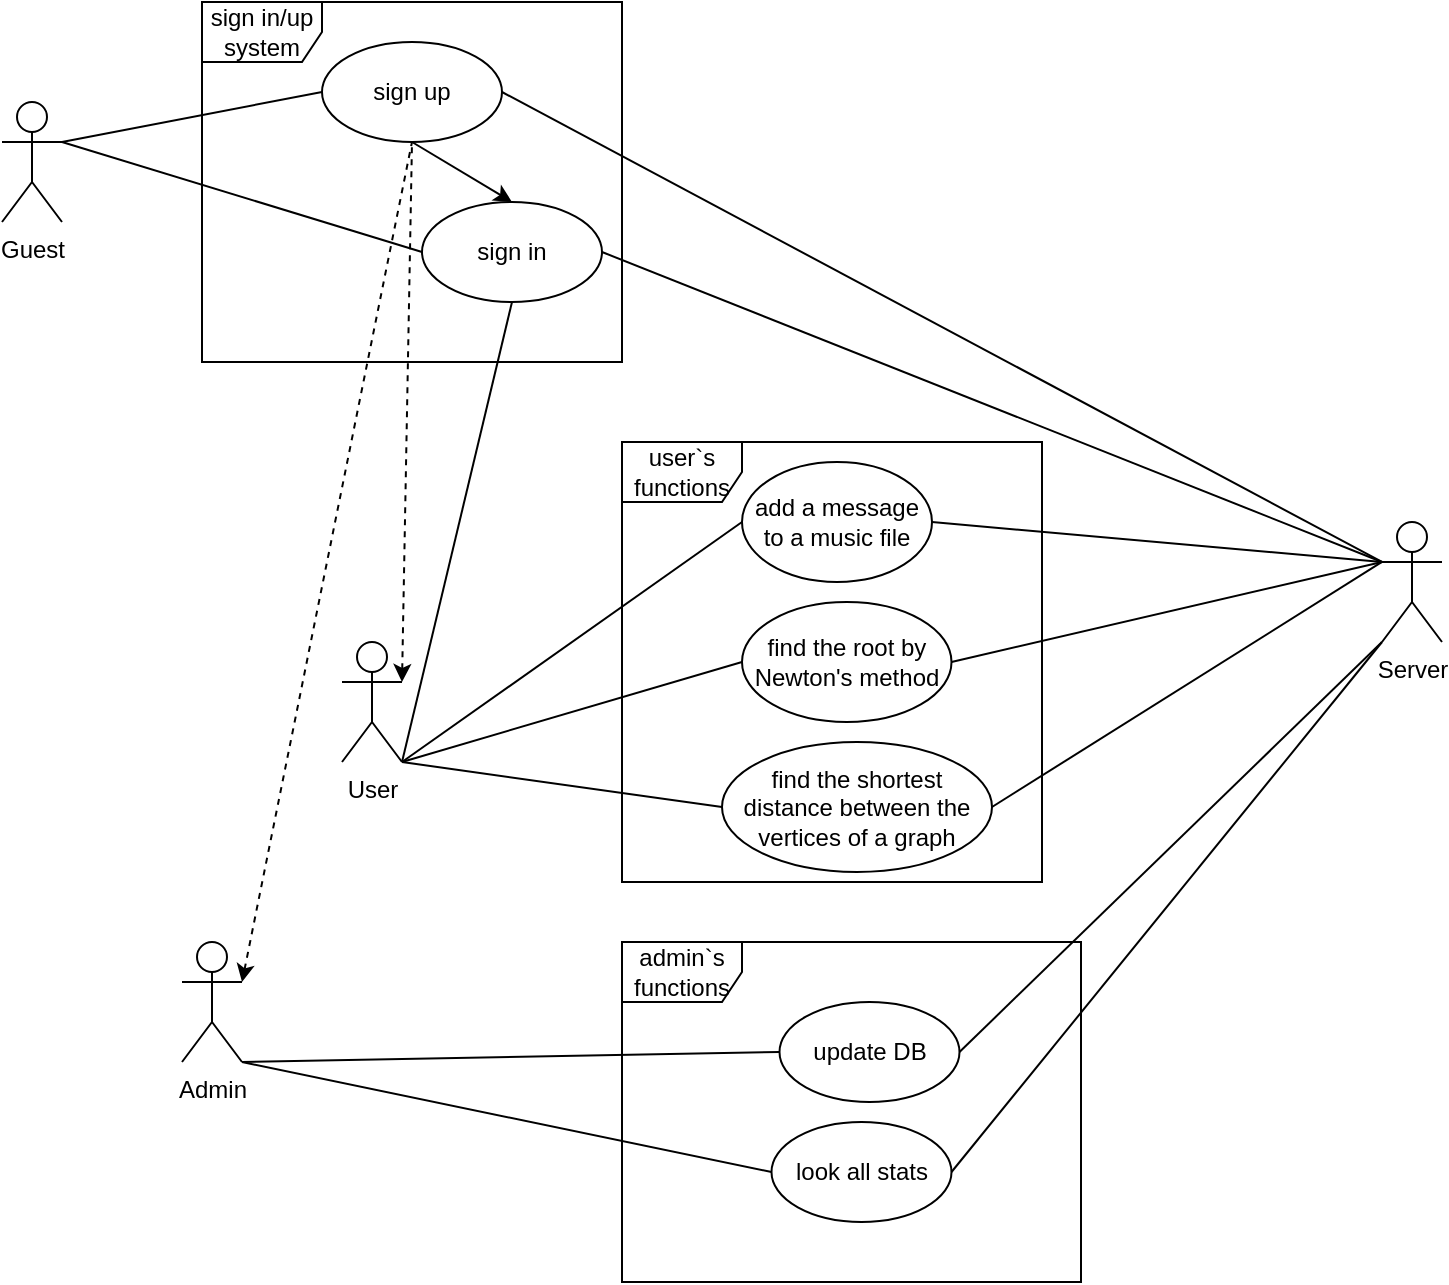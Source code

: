<mxfile version="23.1.7" type="github">
  <diagram name="Страница — 1" id="Y_MSueDvMAxtepzq8LtV">
    <mxGraphModel dx="1113" dy="639" grid="1" gridSize="10" guides="1" tooltips="1" connect="1" arrows="1" fold="1" page="1" pageScale="1" pageWidth="827" pageHeight="1169" math="0" shadow="0">
      <root>
        <mxCell id="0" />
        <mxCell id="1" parent="0" />
        <mxCell id="NAd22-JIo6woVSlLRPpV-1" value="Guest" style="shape=umlActor;verticalLabelPosition=bottom;verticalAlign=top;html=1;outlineConnect=0;" parent="1" vertex="1">
          <mxGeometry x="60" y="130" width="30" height="60" as="geometry" />
        </mxCell>
        <mxCell id="NAd22-JIo6woVSlLRPpV-2" value="User" style="shape=umlActor;verticalLabelPosition=bottom;verticalAlign=top;html=1;outlineConnect=0;" parent="1" vertex="1">
          <mxGeometry x="230" y="400" width="30" height="60" as="geometry" />
        </mxCell>
        <mxCell id="NAd22-JIo6woVSlLRPpV-3" value="Admin" style="shape=umlActor;verticalLabelPosition=bottom;verticalAlign=top;html=1;outlineConnect=0;" parent="1" vertex="1">
          <mxGeometry x="150" y="550" width="30" height="60" as="geometry" />
        </mxCell>
        <mxCell id="NAd22-JIo6woVSlLRPpV-7" value="sign in" style="ellipse;whiteSpace=wrap;html=1;" parent="1" vertex="1">
          <mxGeometry x="270" y="180" width="90" height="50" as="geometry" />
        </mxCell>
        <mxCell id="NAd22-JIo6woVSlLRPpV-8" value="sign up" style="ellipse;whiteSpace=wrap;html=1;" parent="1" vertex="1">
          <mxGeometry x="220" y="100" width="90" height="50" as="geometry" />
        </mxCell>
        <mxCell id="NAd22-JIo6woVSlLRPpV-9" value="Server" style="shape=umlActor;verticalLabelPosition=bottom;verticalAlign=top;html=1;outlineConnect=0;" parent="1" vertex="1">
          <mxGeometry x="750" y="340" width="30" height="60" as="geometry" />
        </mxCell>
        <mxCell id="NAd22-JIo6woVSlLRPpV-10" value="" style="endArrow=none;html=1;rounded=0;exitX=1;exitY=0.333;exitDx=0;exitDy=0;exitPerimeter=0;entryX=0;entryY=0.5;entryDx=0;entryDy=0;" parent="1" source="NAd22-JIo6woVSlLRPpV-1" target="NAd22-JIo6woVSlLRPpV-8" edge="1">
          <mxGeometry width="50" height="50" relative="1" as="geometry">
            <mxPoint x="300" y="140" as="sourcePoint" />
            <mxPoint x="350" y="90" as="targetPoint" />
          </mxGeometry>
        </mxCell>
        <mxCell id="NAd22-JIo6woVSlLRPpV-11" value="" style="endArrow=none;html=1;rounded=0;exitX=1;exitY=0.333;exitDx=0;exitDy=0;exitPerimeter=0;entryX=0;entryY=0.5;entryDx=0;entryDy=0;" parent="1" source="NAd22-JIo6woVSlLRPpV-1" target="NAd22-JIo6woVSlLRPpV-7" edge="1">
          <mxGeometry width="50" height="50" relative="1" as="geometry">
            <mxPoint x="260" y="190" as="sourcePoint" />
            <mxPoint x="400" y="145" as="targetPoint" />
          </mxGeometry>
        </mxCell>
        <mxCell id="NAd22-JIo6woVSlLRPpV-12" value="" style="endArrow=none;html=1;rounded=0;exitX=1;exitY=0.5;exitDx=0;exitDy=0;entryX=0;entryY=0.333;entryDx=0;entryDy=0;entryPerimeter=0;" parent="1" source="NAd22-JIo6woVSlLRPpV-8" target="NAd22-JIo6woVSlLRPpV-9" edge="1">
          <mxGeometry width="50" height="50" relative="1" as="geometry">
            <mxPoint x="500" y="115" as="sourcePoint" />
            <mxPoint x="640" y="70" as="targetPoint" />
          </mxGeometry>
        </mxCell>
        <mxCell id="NAd22-JIo6woVSlLRPpV-13" value="" style="endArrow=none;html=1;rounded=0;exitX=1;exitY=0.5;exitDx=0;exitDy=0;entryX=0;entryY=0.333;entryDx=0;entryDy=0;entryPerimeter=0;" parent="1" source="NAd22-JIo6woVSlLRPpV-7" target="NAd22-JIo6woVSlLRPpV-9" edge="1">
          <mxGeometry width="50" height="50" relative="1" as="geometry">
            <mxPoint x="290" y="180" as="sourcePoint" />
            <mxPoint x="430" y="135" as="targetPoint" />
          </mxGeometry>
        </mxCell>
        <mxCell id="NAd22-JIo6woVSlLRPpV-16" value="" style="endArrow=none;html=1;rounded=0;entryX=0.5;entryY=1;entryDx=0;entryDy=0;exitX=0.5;exitY=0;exitDx=0;exitDy=0;startArrow=classic;startFill=1;" parent="1" source="NAd22-JIo6woVSlLRPpV-7" target="NAd22-JIo6woVSlLRPpV-8" edge="1">
          <mxGeometry width="50" height="50" relative="1" as="geometry">
            <mxPoint x="209" y="210" as="sourcePoint" />
            <mxPoint x="259" y="160" as="targetPoint" />
          </mxGeometry>
        </mxCell>
        <mxCell id="NAd22-JIo6woVSlLRPpV-18" value="add a message to a music file" style="ellipse;whiteSpace=wrap;html=1;" parent="1" vertex="1">
          <mxGeometry x="430" y="310" width="95" height="60" as="geometry" />
        </mxCell>
        <mxCell id="NAd22-JIo6woVSlLRPpV-19" value="find the shortest distance between the vertices of a graph" style="ellipse;whiteSpace=wrap;html=1;" parent="1" vertex="1">
          <mxGeometry x="420" y="450" width="135" height="65" as="geometry" />
        </mxCell>
        <mxCell id="NAd22-JIo6woVSlLRPpV-20" value="" style="endArrow=none;html=1;rounded=0;exitX=1;exitY=1;exitDx=0;exitDy=0;exitPerimeter=0;entryX=0;entryY=0.5;entryDx=0;entryDy=0;" parent="1" source="NAd22-JIo6woVSlLRPpV-2" target="NAd22-JIo6woVSlLRPpV-18" edge="1">
          <mxGeometry width="50" height="50" relative="1" as="geometry">
            <mxPoint x="160" y="315" as="sourcePoint" />
            <mxPoint x="210" y="265" as="targetPoint" />
          </mxGeometry>
        </mxCell>
        <mxCell id="NAd22-JIo6woVSlLRPpV-21" value="" style="endArrow=none;html=1;rounded=0;exitX=1;exitY=1;exitDx=0;exitDy=0;exitPerimeter=0;entryX=0;entryY=0.5;entryDx=0;entryDy=0;" parent="1" source="NAd22-JIo6woVSlLRPpV-2" target="NAd22-JIo6woVSlLRPpV-19" edge="1">
          <mxGeometry width="50" height="50" relative="1" as="geometry">
            <mxPoint x="170" y="345" as="sourcePoint" />
            <mxPoint x="220" y="295" as="targetPoint" />
          </mxGeometry>
        </mxCell>
        <mxCell id="NAd22-JIo6woVSlLRPpV-22" value="" style="endArrow=none;html=1;rounded=0;entryX=0.5;entryY=1;entryDx=0;entryDy=0;exitX=1;exitY=1;exitDx=0;exitDy=0;exitPerimeter=0;" parent="1" source="NAd22-JIo6woVSlLRPpV-2" target="NAd22-JIo6woVSlLRPpV-7" edge="1">
          <mxGeometry width="50" height="50" relative="1" as="geometry">
            <mxPoint x="280" y="450" as="sourcePoint" />
            <mxPoint x="380" y="360" as="targetPoint" />
          </mxGeometry>
        </mxCell>
        <mxCell id="NAd22-JIo6woVSlLRPpV-24" value="" style="endArrow=none;html=1;rounded=0;entryX=1;entryY=0.5;entryDx=0;entryDy=0;exitX=0;exitY=0.333;exitDx=0;exitDy=0;exitPerimeter=0;" parent="1" source="NAd22-JIo6woVSlLRPpV-9" target="NAd22-JIo6woVSlLRPpV-18" edge="1">
          <mxGeometry width="50" height="50" relative="1" as="geometry">
            <mxPoint x="420" y="420" as="sourcePoint" />
            <mxPoint x="470" y="370" as="targetPoint" />
          </mxGeometry>
        </mxCell>
        <mxCell id="NAd22-JIo6woVSlLRPpV-26" value="" style="endArrow=none;html=1;rounded=0;entryX=1;entryY=0.5;entryDx=0;entryDy=0;exitX=0;exitY=0.333;exitDx=0;exitDy=0;exitPerimeter=0;" parent="1" target="NAd22-JIo6woVSlLRPpV-19" edge="1" source="NAd22-JIo6woVSlLRPpV-9">
          <mxGeometry width="50" height="50" relative="1" as="geometry">
            <mxPoint x="700" y="340" as="sourcePoint" />
            <mxPoint x="540" y="485" as="targetPoint" />
          </mxGeometry>
        </mxCell>
        <mxCell id="NAd22-JIo6woVSlLRPpV-27" value="update DB" style="ellipse;whiteSpace=wrap;html=1;" parent="1" vertex="1">
          <mxGeometry x="448.75" y="580" width="90" height="50" as="geometry" />
        </mxCell>
        <mxCell id="NAd22-JIo6woVSlLRPpV-30" value="" style="endArrow=none;html=1;rounded=0;exitX=1;exitY=1;exitDx=0;exitDy=0;exitPerimeter=0;entryX=0;entryY=0.5;entryDx=0;entryDy=0;" parent="1" source="NAd22-JIo6woVSlLRPpV-3" target="NAd22-JIo6woVSlLRPpV-27" edge="1">
          <mxGeometry width="50" height="50" relative="1" as="geometry">
            <mxPoint x="294.75" y="710" as="sourcePoint" />
            <mxPoint x="344.75" y="660" as="targetPoint" />
          </mxGeometry>
        </mxCell>
        <mxCell id="NAd22-JIo6woVSlLRPpV-32" value="" style="endArrow=none;html=1;rounded=0;entryX=1;entryY=0.5;entryDx=0;entryDy=0;exitX=0;exitY=1;exitDx=0;exitDy=0;exitPerimeter=0;" parent="1" source="NAd22-JIo6woVSlLRPpV-9" target="NAd22-JIo6woVSlLRPpV-27" edge="1">
          <mxGeometry width="50" height="50" relative="1" as="geometry">
            <mxPoint x="720" y="330" as="sourcePoint" />
            <mxPoint x="730" y="550" as="targetPoint" />
          </mxGeometry>
        </mxCell>
        <mxCell id="NAd22-JIo6woVSlLRPpV-33" value="look all stats" style="ellipse;whiteSpace=wrap;html=1;" parent="1" vertex="1">
          <mxGeometry x="444.75" y="640" width="90" height="50" as="geometry" />
        </mxCell>
        <mxCell id="NAd22-JIo6woVSlLRPpV-34" value="" style="endArrow=none;html=1;rounded=0;exitX=1;exitY=1;exitDx=0;exitDy=0;exitPerimeter=0;entryX=0;entryY=0.5;entryDx=0;entryDy=0;startArrow=none;startFill=0;endFill=0;" parent="1" source="NAd22-JIo6woVSlLRPpV-3" target="NAd22-JIo6woVSlLRPpV-33" edge="1">
          <mxGeometry width="50" height="50" relative="1" as="geometry">
            <mxPoint x="294.75" y="640" as="sourcePoint" />
            <mxPoint x="394.75" y="635" as="targetPoint" />
          </mxGeometry>
        </mxCell>
        <mxCell id="NAd22-JIo6woVSlLRPpV-36" value="" style="endArrow=none;html=1;rounded=0;exitX=1;exitY=0.5;exitDx=0;exitDy=0;entryX=0;entryY=1;entryDx=0;entryDy=0;entryPerimeter=0;startArrow=none;startFill=0;" parent="1" source="NAd22-JIo6woVSlLRPpV-33" target="NAd22-JIo6woVSlLRPpV-9" edge="1">
          <mxGeometry width="50" height="50" relative="1" as="geometry">
            <mxPoint x="570" y="690" as="sourcePoint" />
            <mxPoint x="735.25" y="365" as="targetPoint" />
          </mxGeometry>
        </mxCell>
        <mxCell id="xoTfcCaX8LSDZ_gg_ZAu-1" value="sign in/up system" style="shape=umlFrame;whiteSpace=wrap;html=1;pointerEvents=0;" vertex="1" parent="1">
          <mxGeometry x="160" y="80" width="210" height="180" as="geometry" />
        </mxCell>
        <mxCell id="xoTfcCaX8LSDZ_gg_ZAu-3" value="user`s functions" style="shape=umlFrame;whiteSpace=wrap;html=1;pointerEvents=0;" vertex="1" parent="1">
          <mxGeometry x="370" y="300" width="210" height="220" as="geometry" />
        </mxCell>
        <mxCell id="xoTfcCaX8LSDZ_gg_ZAu-5" value="admin`s functions" style="shape=umlFrame;whiteSpace=wrap;html=1;pointerEvents=0;" vertex="1" parent="1">
          <mxGeometry x="370" y="550" width="229.5" height="170" as="geometry" />
        </mxCell>
        <mxCell id="xoTfcCaX8LSDZ_gg_ZAu-6" value="find the root by Newton&#39;s method" style="ellipse;whiteSpace=wrap;html=1;" vertex="1" parent="1">
          <mxGeometry x="430" y="380" width="104.75" height="60" as="geometry" />
        </mxCell>
        <mxCell id="xoTfcCaX8LSDZ_gg_ZAu-7" value="" style="endArrow=none;html=1;rounded=0;entryX=1;entryY=1;entryDx=0;entryDy=0;entryPerimeter=0;exitX=0;exitY=0.5;exitDx=0;exitDy=0;" edge="1" parent="1" source="xoTfcCaX8LSDZ_gg_ZAu-6" target="NAd22-JIo6woVSlLRPpV-2">
          <mxGeometry width="50" height="50" relative="1" as="geometry">
            <mxPoint x="224.75" y="480" as="sourcePoint" />
            <mxPoint x="274.75" y="430" as="targetPoint" />
          </mxGeometry>
        </mxCell>
        <mxCell id="xoTfcCaX8LSDZ_gg_ZAu-8" value="" style="endArrow=none;html=1;rounded=0;entryX=1;entryY=0.5;entryDx=0;entryDy=0;exitX=0;exitY=0.333;exitDx=0;exitDy=0;exitPerimeter=0;" edge="1" parent="1" source="NAd22-JIo6woVSlLRPpV-9" target="xoTfcCaX8LSDZ_gg_ZAu-6">
          <mxGeometry width="50" height="50" relative="1" as="geometry">
            <mxPoint x="867" y="480" as="sourcePoint" />
            <mxPoint x="642" y="445" as="targetPoint" />
          </mxGeometry>
        </mxCell>
        <mxCell id="xoTfcCaX8LSDZ_gg_ZAu-12" value="" style="endArrow=none;dashed=1;html=1;rounded=0;entryX=0.5;entryY=1;entryDx=0;entryDy=0;exitX=1;exitY=0.333;exitDx=0;exitDy=0;exitPerimeter=0;startArrow=classic;startFill=1;" edge="1" parent="1" source="NAd22-JIo6woVSlLRPpV-3" target="NAd22-JIo6woVSlLRPpV-8">
          <mxGeometry width="50" height="50" relative="1" as="geometry">
            <mxPoint x="170" y="420" as="sourcePoint" />
            <mxPoint x="220" y="370" as="targetPoint" />
          </mxGeometry>
        </mxCell>
        <mxCell id="xoTfcCaX8LSDZ_gg_ZAu-14" value="" style="endArrow=none;dashed=1;html=1;rounded=0;entryX=0.5;entryY=1;entryDx=0;entryDy=0;exitX=1;exitY=0.333;exitDx=0;exitDy=0;exitPerimeter=0;startArrow=classic;startFill=1;" edge="1" parent="1" source="NAd22-JIo6woVSlLRPpV-2" target="NAd22-JIo6woVSlLRPpV-8">
          <mxGeometry width="50" height="50" relative="1" as="geometry">
            <mxPoint x="130" y="585" as="sourcePoint" />
            <mxPoint x="375" y="140" as="targetPoint" />
          </mxGeometry>
        </mxCell>
      </root>
    </mxGraphModel>
  </diagram>
</mxfile>
